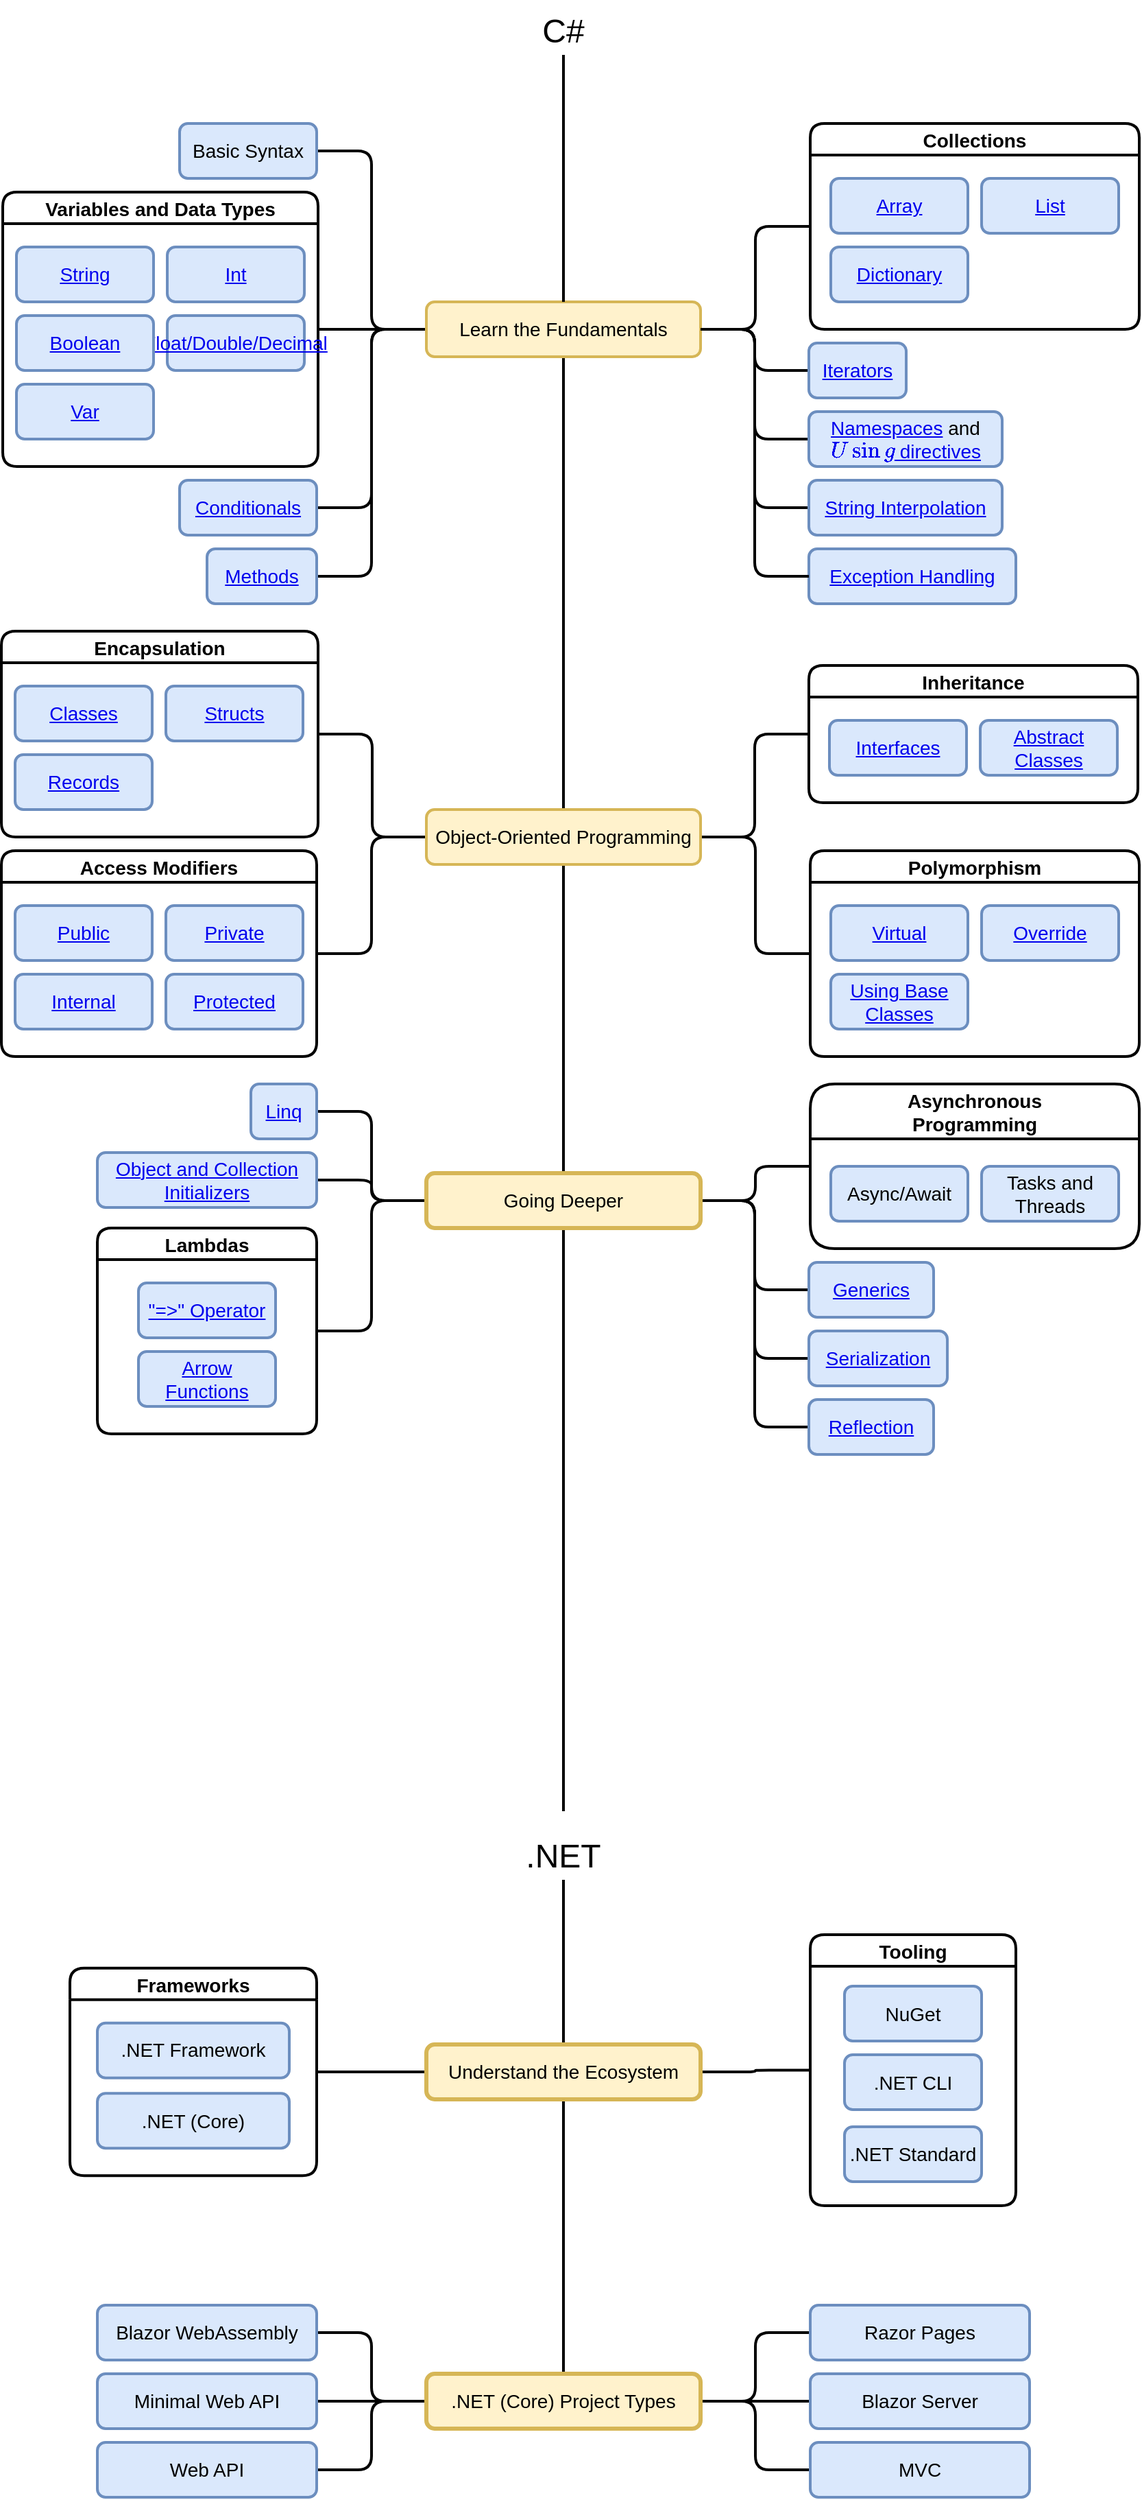 <mxfile version="15.7.3" type="github">
  <diagram id="Bi8yQc8i4gSCwa7ISA3M" name="Page-1">
    <mxGraphModel dx="1038" dy="575" grid="1" gridSize="10" guides="1" tooltips="1" connect="1" arrows="0" fold="1" page="1" pageScale="1" pageWidth="850" pageHeight="1100" math="0" shadow="0">
      <root>
        <mxCell id="0" />
        <mxCell id="1" parent="0" />
        <mxCell id="HOgNb5vJPWKjZWPz9B7e-17" style="edgeStyle=orthogonalEdgeStyle;rounded=1;orthogonalLoop=1;jettySize=auto;html=1;exitX=0;exitY=0.5;exitDx=0;exitDy=0;entryX=1;entryY=0.5;entryDx=0;entryDy=0;fontSize=14;endArrow=none;endFill=0;strokeWidth=2;" parent="1" source="HOgNb5vJPWKjZWPz9B7e-1" target="HOgNb5vJPWKjZWPz9B7e-3" edge="1">
          <mxGeometry relative="1" as="geometry">
            <mxPoint x="311" y="150" as="sourcePoint" />
          </mxGeometry>
        </mxCell>
        <mxCell id="HOgNb5vJPWKjZWPz9B7e-18" style="edgeStyle=orthogonalEdgeStyle;rounded=1;orthogonalLoop=1;jettySize=auto;html=1;exitX=0;exitY=0.5;exitDx=0;exitDy=0;entryX=1;entryY=0.5;entryDx=0;entryDy=0;fontSize=14;endArrow=none;endFill=0;strokeWidth=2;" parent="1" source="HOgNb5vJPWKjZWPz9B7e-1" target="lwvj8f8YE6O9QnCj63W--41" edge="1">
          <mxGeometry relative="1" as="geometry">
            <mxPoint x="311" y="150" as="sourcePoint" />
            <mxPoint x="250" y="290" as="targetPoint" />
          </mxGeometry>
        </mxCell>
        <mxCell id="HOgNb5vJPWKjZWPz9B7e-20" style="edgeStyle=orthogonalEdgeStyle;rounded=1;orthogonalLoop=1;jettySize=auto;html=1;exitX=0;exitY=0.5;exitDx=0;exitDy=0;entryX=1;entryY=0.5;entryDx=0;entryDy=0;fontSize=14;endArrow=none;endFill=0;strokeWidth=2;" parent="1" source="HOgNb5vJPWKjZWPz9B7e-1" target="HOgNb5vJPWKjZWPz9B7e-5" edge="1">
          <mxGeometry relative="1" as="geometry">
            <mxPoint x="311" y="150" as="sourcePoint" />
          </mxGeometry>
        </mxCell>
        <mxCell id="HOgNb5vJPWKjZWPz9B7e-21" style="edgeStyle=orthogonalEdgeStyle;rounded=1;orthogonalLoop=1;jettySize=auto;html=1;exitX=0;exitY=0.5;exitDx=0;exitDy=0;entryX=1;entryY=0.5;entryDx=0;entryDy=0;fontSize=14;endArrow=none;endFill=0;strokeWidth=2;" parent="1" source="HOgNb5vJPWKjZWPz9B7e-1" target="HOgNb5vJPWKjZWPz9B7e-6" edge="1">
          <mxGeometry relative="1" as="geometry">
            <mxPoint x="311" y="150" as="sourcePoint" />
          </mxGeometry>
        </mxCell>
        <mxCell id="HOgNb5vJPWKjZWPz9B7e-24" style="edgeStyle=orthogonalEdgeStyle;rounded=1;orthogonalLoop=1;jettySize=auto;html=1;exitX=1;exitY=0.5;exitDx=0;exitDy=0;entryX=0;entryY=0.5;entryDx=0;entryDy=0;fontSize=14;endArrow=none;endFill=0;strokeWidth=2;" parent="1" source="HOgNb5vJPWKjZWPz9B7e-1" target="HOgNb5vJPWKjZWPz9B7e-7" edge="1">
          <mxGeometry relative="1" as="geometry" />
        </mxCell>
        <mxCell id="HOgNb5vJPWKjZWPz9B7e-25" style="edgeStyle=orthogonalEdgeStyle;rounded=1;orthogonalLoop=1;jettySize=auto;html=1;exitX=1;exitY=0.5;exitDx=0;exitDy=0;entryX=0;entryY=0.5;entryDx=0;entryDy=0;fontSize=14;endArrow=none;endFill=0;strokeWidth=2;" parent="1" source="HOgNb5vJPWKjZWPz9B7e-1" target="HOgNb5vJPWKjZWPz9B7e-10" edge="1">
          <mxGeometry relative="1" as="geometry" />
        </mxCell>
        <mxCell id="HOgNb5vJPWKjZWPz9B7e-28" style="edgeStyle=orthogonalEdgeStyle;rounded=1;orthogonalLoop=1;jettySize=auto;html=1;exitX=0.5;exitY=1;exitDx=0;exitDy=0;fontSize=14;endArrow=none;endFill=0;strokeWidth=2;" parent="1" source="HOgNb5vJPWKjZWPz9B7e-1" target="HOgNb5vJPWKjZWPz9B7e-27" edge="1">
          <mxGeometry relative="1" as="geometry" />
        </mxCell>
        <mxCell id="lwvj8f8YE6O9QnCj63W--19" style="edgeStyle=orthogonalEdgeStyle;rounded=1;orthogonalLoop=1;jettySize=auto;html=1;exitX=1;exitY=0.5;exitDx=0;exitDy=0;entryX=0;entryY=0.5;entryDx=0;entryDy=0;endArrow=none;endFill=0;strokeWidth=2;" edge="1" parent="1" source="HOgNb5vJPWKjZWPz9B7e-1" target="HOgNb5vJPWKjZWPz9B7e-9">
          <mxGeometry relative="1" as="geometry" />
        </mxCell>
        <mxCell id="lwvj8f8YE6O9QnCj63W--40" style="edgeStyle=orthogonalEdgeStyle;rounded=1;orthogonalLoop=1;jettySize=auto;html=1;exitX=1;exitY=0.5;exitDx=0;exitDy=0;entryX=0;entryY=0.5;entryDx=0;entryDy=0;endArrow=none;endFill=0;strokeWidth=2;" edge="1" parent="1" source="HOgNb5vJPWKjZWPz9B7e-1" target="lwvj8f8YE6O9QnCj63W--36">
          <mxGeometry relative="1" as="geometry" />
        </mxCell>
        <mxCell id="HOgNb5vJPWKjZWPz9B7e-1" value="&lt;font style=&quot;font-size: 14px;&quot;&gt;Learn the Fundamentals&lt;/font&gt;" style="rounded=1;whiteSpace=wrap;html=1;fillColor=#fff2cc;strokeColor=#d6b656;strokeWidth=2;fontSize=14;" parent="1" vertex="1">
          <mxGeometry x="320" y="260" width="200" height="40" as="geometry" />
        </mxCell>
        <mxCell id="HOgNb5vJPWKjZWPz9B7e-19" style="edgeStyle=orthogonalEdgeStyle;rounded=1;orthogonalLoop=1;jettySize=auto;html=1;exitX=0.5;exitY=1;exitDx=0;exitDy=0;entryX=0.5;entryY=0;entryDx=0;entryDy=0;fontSize=14;endArrow=none;endFill=0;strokeWidth=2;" parent="1" source="HOgNb5vJPWKjZWPz9B7e-2" target="HOgNb5vJPWKjZWPz9B7e-1" edge="1">
          <mxGeometry relative="1" as="geometry" />
        </mxCell>
        <mxCell id="HOgNb5vJPWKjZWPz9B7e-2" value="&lt;div style=&quot;font-size: 24px;&quot;&gt;&lt;font style=&quot;font-size: 24px;&quot;&gt;C#&lt;/font&gt;&lt;/div&gt;" style="text;html=1;strokeColor=none;fillColor=none;align=center;verticalAlign=bottom;whiteSpace=wrap;rounded=0;fontSize=24;" parent="1" vertex="1">
          <mxGeometry x="390" y="40" width="60" height="40" as="geometry" />
        </mxCell>
        <mxCell id="HOgNb5vJPWKjZWPz9B7e-3" value="&lt;div style=&quot;font-size: 14px;&quot;&gt;Basic Syntax&lt;/div&gt;" style="rounded=1;whiteSpace=wrap;html=1;fillColor=#dae8fc;strokeColor=#6c8ebf;strokeWidth=2;fontSize=14;" parent="1" vertex="1">
          <mxGeometry x="140" y="130" width="100" height="40" as="geometry" />
        </mxCell>
        <mxCell id="HOgNb5vJPWKjZWPz9B7e-5" value="&lt;div style=&quot;font-size: 14px&quot;&gt;&lt;a href=&quot;https://docs.microsoft.com/en-us/dotnet/csharp/language-reference/statements/selection-statements&quot;&gt;Conditionals&lt;/a&gt;&lt;/div&gt;" style="rounded=1;whiteSpace=wrap;html=1;fillColor=#dae8fc;strokeColor=#6c8ebf;strokeWidth=2;fontSize=14;" parent="1" vertex="1">
          <mxGeometry x="140" y="390" width="100" height="40" as="geometry" />
        </mxCell>
        <mxCell id="HOgNb5vJPWKjZWPz9B7e-6" value="&lt;a href=&quot;https://docs.microsoft.com/en-us/dotnet/csharp/methods&quot;&gt;Methods&lt;/a&gt;" style="rounded=1;whiteSpace=wrap;html=1;fillColor=#dae8fc;strokeColor=#6c8ebf;strokeWidth=2;fontSize=14;" parent="1" vertex="1">
          <mxGeometry x="160" y="440" width="80" height="40" as="geometry" />
        </mxCell>
        <mxCell id="HOgNb5vJPWKjZWPz9B7e-7" value="&lt;a href=&quot;https://docs.microsoft.com/en-us/dotnet/csharp/fundamentals/types/namespaces&quot;&gt;Namespaces&lt;/a&gt; and &lt;a href=&quot;https://docs.microsoft.com/en-us/dotnet/csharp/language-reference/keywords/using-directive&quot;&gt;`Using` directives&lt;/a&gt;" style="rounded=1;whiteSpace=wrap;html=1;fillColor=#dae8fc;strokeColor=#6c8ebf;strokeWidth=2;fontSize=14;" parent="1" vertex="1">
          <mxGeometry x="599" y="340" width="141" height="40" as="geometry" />
        </mxCell>
        <mxCell id="HOgNb5vJPWKjZWPz9B7e-9" value="&lt;div style=&quot;font-size: 14px&quot;&gt;&lt;a href=&quot;https://docs.microsoft.com/en-us/dotnet/csharp/programming-guide/concepts/iterators&quot;&gt;Iterators&lt;/a&gt;&lt;/div&gt;" style="rounded=1;whiteSpace=wrap;html=1;fillColor=#dae8fc;strokeColor=#6c8ebf;strokeWidth=2;fontSize=14;" parent="1" vertex="1">
          <mxGeometry x="599" y="290" width="71" height="40" as="geometry" />
        </mxCell>
        <mxCell id="HOgNb5vJPWKjZWPz9B7e-10" value="&lt;div style=&quot;font-size: 14px&quot;&gt;&lt;a href=&quot;https://docs.microsoft.com/en-us/dotnet/csharp/language-reference/tokens/interpolated&quot;&gt;String Interpolation&lt;br style=&quot;font-size: 14px&quot;&gt;&lt;/a&gt;&lt;/div&gt;" style="rounded=1;whiteSpace=wrap;html=1;fillColor=#dae8fc;strokeColor=#6c8ebf;strokeWidth=2;fontSize=14;" parent="1" vertex="1">
          <mxGeometry x="599" y="390" width="141" height="40" as="geometry" />
        </mxCell>
        <mxCell id="HOgNb5vJPWKjZWPz9B7e-11" value="&lt;div style=&quot;font-size: 14px&quot;&gt;&lt;a href=&quot;https://docs.microsoft.com/en-us/dotnet/csharp/fundamentals/exceptions/exception-handling&quot;&gt;Exception Handling&lt;/a&gt;&lt;br style=&quot;font-size: 14px&quot;&gt;&lt;/div&gt;" style="rounded=1;whiteSpace=wrap;html=1;fillColor=#dae8fc;strokeColor=#6c8ebf;strokeWidth=2;fontSize=14;" parent="1" vertex="1">
          <mxGeometry x="599" y="440" width="151" height="40" as="geometry" />
        </mxCell>
        <mxCell id="HOgNb5vJPWKjZWPz9B7e-26" style="edgeStyle=orthogonalEdgeStyle;rounded=1;orthogonalLoop=1;jettySize=auto;html=1;exitX=1;exitY=0.5;exitDx=0;exitDy=0;entryX=0;entryY=0.5;entryDx=0;entryDy=0;fontSize=14;endArrow=none;endFill=0;strokeWidth=2;" parent="1" source="HOgNb5vJPWKjZWPz9B7e-1" target="HOgNb5vJPWKjZWPz9B7e-11" edge="1">
          <mxGeometry relative="1" as="geometry">
            <mxPoint x="530" y="160" as="sourcePoint" />
            <mxPoint x="609" y="260" as="targetPoint" />
          </mxGeometry>
        </mxCell>
        <mxCell id="HOgNb5vJPWKjZWPz9B7e-49" style="edgeStyle=orthogonalEdgeStyle;rounded=1;orthogonalLoop=1;jettySize=auto;html=1;exitX=1;exitY=0.5;exitDx=0;exitDy=0;entryX=0;entryY=0.5;entryDx=0;entryDy=0;fontSize=14;endArrow=none;endFill=0;strokeWidth=2;" parent="1" source="HOgNb5vJPWKjZWPz9B7e-27" target="HOgNb5vJPWKjZWPz9B7e-41" edge="1">
          <mxGeometry relative="1" as="geometry" />
        </mxCell>
        <mxCell id="HOgNb5vJPWKjZWPz9B7e-50" style="edgeStyle=orthogonalEdgeStyle;rounded=1;orthogonalLoop=1;jettySize=auto;html=1;exitX=1;exitY=0.5;exitDx=0;exitDy=0;entryX=0;entryY=0.5;entryDx=0;entryDy=0;fontSize=14;endArrow=none;endFill=0;strokeWidth=2;" parent="1" source="HOgNb5vJPWKjZWPz9B7e-27" target="HOgNb5vJPWKjZWPz9B7e-36" edge="1">
          <mxGeometry relative="1" as="geometry" />
        </mxCell>
        <mxCell id="TVtdVuU6rrKW41aySdb2-4" style="edgeStyle=orthogonalEdgeStyle;rounded=1;orthogonalLoop=1;jettySize=auto;html=1;exitX=0.5;exitY=1;exitDx=0;exitDy=0;fontSize=24;endArrow=none;endFill=0;strokeWidth=2;" parent="1" source="HOgNb5vJPWKjZWPz9B7e-27" target="TVtdVuU6rrKW41aySdb2-2" edge="1">
          <mxGeometry relative="1" as="geometry" />
        </mxCell>
        <mxCell id="lwvj8f8YE6O9QnCj63W--28" style="edgeStyle=orthogonalEdgeStyle;rounded=1;orthogonalLoop=1;jettySize=auto;html=1;exitX=0;exitY=0.5;exitDx=0;exitDy=0;entryX=1;entryY=0.5;entryDx=0;entryDy=0;endArrow=none;endFill=0;strokeWidth=2;" edge="1" parent="1" source="HOgNb5vJPWKjZWPz9B7e-27" target="lwvj8f8YE6O9QnCj63W--2">
          <mxGeometry relative="1" as="geometry" />
        </mxCell>
        <mxCell id="lwvj8f8YE6O9QnCj63W--46" style="edgeStyle=orthogonalEdgeStyle;rounded=1;orthogonalLoop=1;jettySize=auto;html=1;exitX=0;exitY=0.5;exitDx=0;exitDy=0;entryX=1;entryY=0.5;entryDx=0;entryDy=0;endArrow=none;endFill=0;strokeWidth=2;" edge="1" parent="1" source="HOgNb5vJPWKjZWPz9B7e-27" target="HOgNb5vJPWKjZWPz9B7e-31">
          <mxGeometry relative="1" as="geometry" />
        </mxCell>
        <mxCell id="HOgNb5vJPWKjZWPz9B7e-27" value="&lt;div style=&quot;font-size: 14px&quot;&gt;&lt;font style=&quot;font-size: 14px&quot;&gt;Object-Oriented Programming&lt;/font&gt;&lt;/div&gt;" style="rounded=1;whiteSpace=wrap;html=1;fillColor=#fff2cc;strokeColor=#d6b656;strokeWidth=2;" parent="1" vertex="1">
          <mxGeometry x="320" y="630" width="200" height="40" as="geometry" />
        </mxCell>
        <UserObject label="Encapsulation" link="https://docs.microsoft.com/en-us/dotnet/csharp/fundamentals/object-oriented/" id="HOgNb5vJPWKjZWPz9B7e-31">
          <mxCell style="swimlane;rounded=1;fontSize=14;strokeWidth=2;" parent="1" vertex="1">
            <mxGeometry x="10" y="500" width="231" height="150" as="geometry" />
          </mxCell>
        </UserObject>
        <mxCell id="HOgNb5vJPWKjZWPz9B7e-30" value="&lt;a href=&quot;https://docs.microsoft.com/en-us/dotnet/csharp/fundamentals/types/classes&quot;&gt;Classes&lt;/a&gt;" style="rounded=1;whiteSpace=wrap;html=1;fillColor=#dae8fc;strokeColor=#6c8ebf;strokeWidth=2;fontSize=14;" parent="HOgNb5vJPWKjZWPz9B7e-31" vertex="1">
          <mxGeometry x="10" y="40" width="100" height="40" as="geometry" />
        </mxCell>
        <mxCell id="HOgNb5vJPWKjZWPz9B7e-34" value="&lt;a href=&quot;https://docs.microsoft.com/en-us/dotnet/csharp/language-reference/builtin-types/struct&quot;&gt;Structs&lt;/a&gt;" style="rounded=1;whiteSpace=wrap;html=1;fillColor=#dae8fc;strokeColor=#6c8ebf;strokeWidth=2;fontSize=14;" parent="HOgNb5vJPWKjZWPz9B7e-31" vertex="1">
          <mxGeometry x="120" y="40" width="100" height="40" as="geometry" />
        </mxCell>
        <mxCell id="HOgNb5vJPWKjZWPz9B7e-35" value="&lt;a href=&quot;https://docs.microsoft.com/en-us/dotnet/csharp/fundamentals/types/records&quot;&gt;Records&lt;/a&gt;" style="rounded=1;whiteSpace=wrap;html=1;fillColor=#dae8fc;strokeColor=#6c8ebf;strokeWidth=2;fontSize=14;" parent="HOgNb5vJPWKjZWPz9B7e-31" vertex="1">
          <mxGeometry x="10" y="90" width="100" height="40" as="geometry" />
        </mxCell>
        <mxCell id="HOgNb5vJPWKjZWPz9B7e-36" value="Inheritance" style="swimlane;rounded=1;fontSize=14;strokeWidth=2;" parent="1" vertex="1">
          <mxGeometry x="599" y="525" width="240" height="100" as="geometry" />
        </mxCell>
        <mxCell id="HOgNb5vJPWKjZWPz9B7e-37" value="&lt;a href=&quot;https://docs.microsoft.com/en-us/dotnet/csharp/fundamentals/types/interfaces&quot;&gt;Interfaces&lt;/a&gt;" style="rounded=1;whiteSpace=wrap;html=1;fillColor=#dae8fc;strokeColor=#6c8ebf;strokeWidth=2;fontSize=14;" parent="HOgNb5vJPWKjZWPz9B7e-36" vertex="1">
          <mxGeometry x="15" y="40" width="100" height="40" as="geometry" />
        </mxCell>
        <mxCell id="HOgNb5vJPWKjZWPz9B7e-38" value="&lt;a href=&quot;https://docs.microsoft.com/en-us/dotnet/csharp/language-reference/keywords/abstract&quot;&gt;Abstract Classes&lt;/a&gt;" style="rounded=1;whiteSpace=wrap;html=1;fillColor=#dae8fc;strokeColor=#6c8ebf;strokeWidth=2;fontSize=14;" parent="HOgNb5vJPWKjZWPz9B7e-36" vertex="1">
          <mxGeometry x="125" y="40" width="100" height="40" as="geometry" />
        </mxCell>
        <mxCell id="HOgNb5vJPWKjZWPz9B7e-41" value="Polymorphism" style="swimlane;rounded=1;fontSize=14;strokeWidth=2;" parent="1" vertex="1">
          <mxGeometry x="600" y="660" width="240" height="150" as="geometry" />
        </mxCell>
        <mxCell id="HOgNb5vJPWKjZWPz9B7e-43" value="&lt;a href=&quot;https://docs.microsoft.com/en-us/dotnet/csharp/language-reference/keywords/virtual&quot;&gt;Virtual&lt;/a&gt;" style="rounded=1;whiteSpace=wrap;html=1;fillColor=#dae8fc;strokeColor=#6c8ebf;strokeWidth=2;fontSize=14;" parent="HOgNb5vJPWKjZWPz9B7e-41" vertex="1">
          <mxGeometry x="15" y="40" width="100" height="40" as="geometry" />
        </mxCell>
        <mxCell id="HOgNb5vJPWKjZWPz9B7e-44" value="&lt;a href=&quot;https://docs.microsoft.com/en-us/dotnet/csharp/language-reference/keywords/override&quot;&gt;Override&lt;/a&gt;" style="rounded=1;whiteSpace=wrap;html=1;fillColor=#dae8fc;strokeColor=#6c8ebf;strokeWidth=2;fontSize=14;" parent="HOgNb5vJPWKjZWPz9B7e-41" vertex="1">
          <mxGeometry x="125" y="40" width="100" height="40" as="geometry" />
        </mxCell>
        <mxCell id="HOgNb5vJPWKjZWPz9B7e-42" value="&lt;a href=&quot;https://docs.microsoft.com/en-us/dotnet/csharp/language-reference/keywords/base&quot;&gt;Using Base Classes&lt;/a&gt;" style="rounded=1;whiteSpace=wrap;html=1;fillColor=#dae8fc;strokeColor=#6c8ebf;strokeWidth=2;fontSize=14;" parent="HOgNb5vJPWKjZWPz9B7e-41" vertex="1">
          <mxGeometry x="15" y="90" width="100" height="40" as="geometry" />
        </mxCell>
        <mxCell id="TVtdVuU6rrKW41aySdb2-7" style="edgeStyle=orthogonalEdgeStyle;rounded=1;orthogonalLoop=1;jettySize=auto;html=1;exitX=0;exitY=0.5;exitDx=0;exitDy=0;entryX=1;entryY=0.5;entryDx=0;entryDy=0;fontSize=24;endArrow=none;endFill=0;strokeWidth=2;" parent="1" source="TVtdVuU6rrKW41aySdb2-2" target="TVtdVuU6rrKW41aySdb2-5" edge="1">
          <mxGeometry relative="1" as="geometry" />
        </mxCell>
        <mxCell id="TVtdVuU6rrKW41aySdb2-20" style="edgeStyle=orthogonalEdgeStyle;rounded=1;orthogonalLoop=1;jettySize=auto;html=1;exitX=0;exitY=0.5;exitDx=0;exitDy=0;entryX=1;entryY=0.5;entryDx=0;entryDy=0;fontSize=24;endArrow=none;endFill=0;strokeWidth=2;" parent="1" source="TVtdVuU6rrKW41aySdb2-2" target="TVtdVuU6rrKW41aySdb2-12" edge="1">
          <mxGeometry relative="1" as="geometry" />
        </mxCell>
        <mxCell id="TVtdVuU6rrKW41aySdb2-23" style="edgeStyle=orthogonalEdgeStyle;rounded=1;orthogonalLoop=1;jettySize=auto;html=1;exitX=1;exitY=0.5;exitDx=0;exitDy=0;entryX=0;entryY=0.5;entryDx=0;entryDy=0;fontSize=24;endArrow=none;endFill=0;strokeWidth=2;" parent="1" source="TVtdVuU6rrKW41aySdb2-2" target="TVtdVuU6rrKW41aySdb2-21" edge="1">
          <mxGeometry relative="1" as="geometry" />
        </mxCell>
        <mxCell id="TVtdVuU6rrKW41aySdb2-24" style="edgeStyle=orthogonalEdgeStyle;rounded=1;orthogonalLoop=1;jettySize=auto;html=1;exitX=1;exitY=0.5;exitDx=0;exitDy=0;entryX=0;entryY=0.5;entryDx=0;entryDy=0;fontSize=24;endArrow=none;endFill=0;strokeWidth=2;" parent="1" source="TVtdVuU6rrKW41aySdb2-2" target="TVtdVuU6rrKW41aySdb2-22" edge="1">
          <mxGeometry relative="1" as="geometry" />
        </mxCell>
        <mxCell id="TVtdVuU6rrKW41aySdb2-38" style="edgeStyle=orthogonalEdgeStyle;rounded=1;orthogonalLoop=1;jettySize=auto;html=1;exitX=0.5;exitY=1;exitDx=0;exitDy=0;entryX=0.5;entryY=0;entryDx=0;entryDy=0;fontSize=14;endArrow=none;endFill=0;strokeWidth=2;" parent="1" source="TVtdVuU6rrKW41aySdb2-2" edge="1">
          <mxGeometry relative="1" as="geometry">
            <mxPoint x="420" y="1360" as="targetPoint" />
          </mxGeometry>
        </mxCell>
        <mxCell id="TVtdVuU6rrKW41aySdb2-39" style="edgeStyle=orthogonalEdgeStyle;rounded=1;orthogonalLoop=1;jettySize=auto;html=1;exitX=1;exitY=0.5;exitDx=0;exitDy=0;fontSize=14;endArrow=none;endFill=0;strokeWidth=2;entryX=0;entryY=0.5;entryDx=0;entryDy=0;" parent="1" source="TVtdVuU6rrKW41aySdb2-2" target="TVtdVuU6rrKW41aySdb2-16" edge="1">
          <mxGeometry relative="1" as="geometry" />
        </mxCell>
        <mxCell id="lwvj8f8YE6O9QnCj63W--26" style="edgeStyle=orthogonalEdgeStyle;rounded=1;orthogonalLoop=1;jettySize=auto;html=1;exitX=0;exitY=0.5;exitDx=0;exitDy=0;entryX=1;entryY=0.5;entryDx=0;entryDy=0;endArrow=none;endFill=0;strokeWidth=2;" edge="1" parent="1" source="TVtdVuU6rrKW41aySdb2-2" target="TVtdVuU6rrKW41aySdb2-3">
          <mxGeometry relative="1" as="geometry" />
        </mxCell>
        <mxCell id="lwvj8f8YE6O9QnCj63W--29" style="edgeStyle=orthogonalEdgeStyle;rounded=1;orthogonalLoop=1;jettySize=auto;html=1;exitX=1;exitY=0.5;exitDx=0;exitDy=0;entryX=0;entryY=0.5;entryDx=0;entryDy=0;endArrow=none;endFill=0;strokeWidth=2;" edge="1" parent="1" source="TVtdVuU6rrKW41aySdb2-2" target="quayTeWEfiAioYH7ORwF-3">
          <mxGeometry relative="1" as="geometry" />
        </mxCell>
        <mxCell id="TVtdVuU6rrKW41aySdb2-2" value="&lt;font style=&quot;font-size: 14px&quot;&gt;Going Deeper&lt;/font&gt;" style="rounded=1;whiteSpace=wrap;html=1;fillColor=#fff2cc;strokeColor=#d6b656;strokeWidth=3;" parent="1" vertex="1">
          <mxGeometry x="320" y="895" width="200" height="40" as="geometry" />
        </mxCell>
        <mxCell id="TVtdVuU6rrKW41aySdb2-3" value="&lt;a href=&quot;https://docs.microsoft.com/en-us/dotnet/csharp/linq/&quot;&gt;Linq&lt;/a&gt;" style="rounded=1;whiteSpace=wrap;html=1;fillColor=#dae8fc;strokeColor=#6c8ebf;strokeWidth=2;fontSize=14;" parent="1" vertex="1">
          <mxGeometry x="192" y="830" width="48" height="40" as="geometry" />
        </mxCell>
        <mxCell id="TVtdVuU6rrKW41aySdb2-5" value="&lt;a href=&quot;https://docs.microsoft.com/en-us/dotnet/csharp/programming-guide/classes-and-structs/object-and-collection-initializers&quot;&gt;Object and Collection Initializers&lt;/a&gt;" style="rounded=1;whiteSpace=wrap;html=1;fillColor=#dae8fc;strokeColor=#6c8ebf;strokeWidth=2;fontSize=14;" parent="1" vertex="1">
          <mxGeometry x="80" y="880" width="160" height="40" as="geometry" />
        </mxCell>
        <mxCell id="TVtdVuU6rrKW41aySdb2-12" value="Lambdas" style="swimlane;rounded=1;fontSize=14;strokeWidth=2;" parent="1" vertex="1">
          <mxGeometry x="80" y="935" width="160" height="150" as="geometry" />
        </mxCell>
        <mxCell id="TVtdVuU6rrKW41aySdb2-13" value="&lt;a href=&quot;https://docs.microsoft.com/en-us/dotnet/csharp/language-reference/operators/lambda-expressions&quot;&gt;Arrow Functions&lt;/a&gt;" style="rounded=1;whiteSpace=wrap;html=1;fillColor=#dae8fc;strokeColor=#6c8ebf;strokeWidth=2;fontSize=14;" parent="TVtdVuU6rrKW41aySdb2-12" vertex="1">
          <mxGeometry x="30" y="90" width="100" height="40" as="geometry" />
        </mxCell>
        <mxCell id="TVtdVuU6rrKW41aySdb2-14" value="&lt;a href=&quot;https://docs.microsoft.com/en-us/dotnet/csharp/language-reference/operators/lambda-operator&quot;&gt;&quot;=&amp;gt;&quot; Operator&lt;/a&gt;" style="rounded=1;whiteSpace=wrap;html=1;fillColor=#dae8fc;strokeColor=#6c8ebf;strokeWidth=2;fontSize=14;" parent="TVtdVuU6rrKW41aySdb2-12" vertex="1">
          <mxGeometry x="30" y="40" width="100" height="40" as="geometry" />
        </mxCell>
        <UserObject label="Asynchronous &#xa;Programming" link="https://docs.microsoft.com/en-us/dotnet/csharp/programming-guide/concepts/async/" id="TVtdVuU6rrKW41aySdb2-16">
          <mxCell style="swimlane;rounded=1;fontSize=14;strokeWidth=2;startSize=40;" parent="1" vertex="1">
            <mxGeometry x="600" y="830" width="240" height="120" as="geometry" />
          </mxCell>
        </UserObject>
        <mxCell id="TVtdVuU6rrKW41aySdb2-17" value="Tasks and Threads" style="rounded=1;whiteSpace=wrap;html=1;fillColor=#dae8fc;strokeColor=#6c8ebf;strokeWidth=2;fontSize=14;" parent="TVtdVuU6rrKW41aySdb2-16" vertex="1">
          <mxGeometry x="125" y="60" width="100" height="40" as="geometry" />
        </mxCell>
        <mxCell id="TVtdVuU6rrKW41aySdb2-18" value="Async/Await" style="rounded=1;whiteSpace=wrap;html=1;fillColor=#dae8fc;strokeColor=#6c8ebf;strokeWidth=2;fontSize=14;" parent="TVtdVuU6rrKW41aySdb2-16" vertex="1">
          <mxGeometry x="15" y="60" width="100" height="40" as="geometry" />
        </mxCell>
        <mxCell id="TVtdVuU6rrKW41aySdb2-21" value="&lt;a href=&quot;https://docs.microsoft.com/en-us/dotnet/csharp/programming-guide/concepts/serialization/&quot;&gt;Serialization&lt;/a&gt;" style="rounded=1;whiteSpace=wrap;html=1;fillColor=#dae8fc;strokeColor=#6c8ebf;strokeWidth=2;fontSize=14;" parent="1" vertex="1">
          <mxGeometry x="599" y="1010" width="101" height="40" as="geometry" />
        </mxCell>
        <mxCell id="TVtdVuU6rrKW41aySdb2-22" value="&lt;a href=&quot;https://docs.microsoft.com/en-us/dotnet/csharp/programming-guide/concepts/reflection&quot;&gt;Reflection&lt;/a&gt;" style="rounded=1;whiteSpace=wrap;html=1;fillColor=#dae8fc;strokeColor=#6c8ebf;strokeWidth=2;fontSize=14;" parent="1" vertex="1">
          <mxGeometry x="599" y="1060" width="91" height="40" as="geometry" />
        </mxCell>
        <mxCell id="TVtdVuU6rrKW41aySdb2-42" style="edgeStyle=orthogonalEdgeStyle;rounded=1;orthogonalLoop=1;jettySize=auto;html=1;exitX=0.5;exitY=1;exitDx=0;exitDy=0;entryX=0.5;entryY=0;entryDx=0;entryDy=0;fontSize=14;endArrow=none;endFill=0;strokeWidth=2;" parent="1" source="TVtdVuU6rrKW41aySdb2-37" target="TVtdVuU6rrKW41aySdb2-41" edge="1">
          <mxGeometry relative="1" as="geometry" />
        </mxCell>
        <mxCell id="TVtdVuU6rrKW41aySdb2-37" value="&lt;div&gt;.NET&lt;/div&gt;" style="text;html=1;strokeColor=none;fillColor=none;align=center;verticalAlign=bottom;whiteSpace=wrap;rounded=0;fontSize=24;" parent="1" vertex="1">
          <mxGeometry x="390" y="1370" width="60" height="40" as="geometry" />
        </mxCell>
        <mxCell id="TVtdVuU6rrKW41aySdb2-52" style="edgeStyle=orthogonalEdgeStyle;rounded=1;orthogonalLoop=1;jettySize=auto;html=1;exitX=0;exitY=0.5;exitDx=0;exitDy=0;entryX=1;entryY=0.5;entryDx=0;entryDy=0;fontSize=14;endArrow=none;endFill=0;strokeWidth=2;" parent="1" source="TVtdVuU6rrKW41aySdb2-41" target="TVtdVuU6rrKW41aySdb2-49" edge="1">
          <mxGeometry relative="1" as="geometry" />
        </mxCell>
        <mxCell id="TVtdVuU6rrKW41aySdb2-62" style="edgeStyle=orthogonalEdgeStyle;rounded=1;orthogonalLoop=1;jettySize=auto;html=1;exitX=1;exitY=0.5;exitDx=0;exitDy=0;fontSize=14;endArrow=none;endFill=0;strokeWidth=2;" parent="1" source="TVtdVuU6rrKW41aySdb2-41" target="TVtdVuU6rrKW41aySdb2-59" edge="1">
          <mxGeometry relative="1" as="geometry" />
        </mxCell>
        <mxCell id="TVtdVuU6rrKW41aySdb2-63" style="edgeStyle=orthogonalEdgeStyle;rounded=1;orthogonalLoop=1;jettySize=auto;html=1;exitX=0.5;exitY=1;exitDx=0;exitDy=0;fontSize=14;endArrow=none;endFill=0;strokeWidth=2;" parent="1" source="TVtdVuU6rrKW41aySdb2-41" target="TVtdVuU6rrKW41aySdb2-64" edge="1">
          <mxGeometry relative="1" as="geometry">
            <mxPoint x="420" y="1770" as="targetPoint" />
          </mxGeometry>
        </mxCell>
        <mxCell id="TVtdVuU6rrKW41aySdb2-41" value="Understand the Ecosystem" style="rounded=1;whiteSpace=wrap;html=1;fillColor=#fff2cc;strokeColor=#d6b656;strokeWidth=3;fontSize=14;" parent="1" vertex="1">
          <mxGeometry x="320" y="1530" width="200" height="40" as="geometry" />
        </mxCell>
        <mxCell id="TVtdVuU6rrKW41aySdb2-49" value="Frameworks" style="swimlane;rounded=1;fontSize=14;strokeWidth=2;" parent="1" vertex="1">
          <mxGeometry x="60" y="1474.38" width="180" height="151.25" as="geometry" />
        </mxCell>
        <mxCell id="TVtdVuU6rrKW41aySdb2-40" value=".NET Framework" style="rounded=1;whiteSpace=wrap;html=1;fillColor=#dae8fc;strokeColor=#6c8ebf;strokeWidth=2;fontSize=14;" parent="TVtdVuU6rrKW41aySdb2-49" vertex="1">
          <mxGeometry x="20" y="40" width="140" height="40" as="geometry" />
        </mxCell>
        <mxCell id="TVtdVuU6rrKW41aySdb2-44" value=".NET (Core)" style="rounded=1;whiteSpace=wrap;html=1;fillColor=#dae8fc;strokeColor=#6c8ebf;strokeWidth=2;fontSize=14;" parent="TVtdVuU6rrKW41aySdb2-49" vertex="1">
          <mxGeometry x="20" y="91.25" width="140" height="40" as="geometry" />
        </mxCell>
        <mxCell id="TVtdVuU6rrKW41aySdb2-59" value="Tooling" style="swimlane;rounded=1;fontSize=14;strokeWidth=2;" parent="1" vertex="1">
          <mxGeometry x="600" y="1450" width="150" height="197.5" as="geometry" />
        </mxCell>
        <mxCell id="TVtdVuU6rrKW41aySdb2-60" value="NuGet" style="rounded=1;whiteSpace=wrap;html=1;fillColor=#dae8fc;strokeColor=#6c8ebf;strokeWidth=2;fontSize=14;" parent="TVtdVuU6rrKW41aySdb2-59" vertex="1">
          <mxGeometry x="25" y="37.5" width="100" height="40" as="geometry" />
        </mxCell>
        <mxCell id="TVtdVuU6rrKW41aySdb2-61" value=".NET CLI" style="rounded=1;whiteSpace=wrap;html=1;fillColor=#dae8fc;strokeColor=#6c8ebf;strokeWidth=2;fontSize=14;" parent="TVtdVuU6rrKW41aySdb2-59" vertex="1">
          <mxGeometry x="25" y="87.5" width="100" height="40" as="geometry" />
        </mxCell>
        <mxCell id="TVtdVuU6rrKW41aySdb2-43" value=".NET Standard" style="rounded=1;whiteSpace=wrap;html=1;fillColor=#dae8fc;strokeColor=#6c8ebf;strokeWidth=2;fontSize=14;" parent="TVtdVuU6rrKW41aySdb2-59" vertex="1">
          <mxGeometry x="25" y="140" width="100" height="40" as="geometry" />
        </mxCell>
        <mxCell id="TVtdVuU6rrKW41aySdb2-74" style="edgeStyle=orthogonalEdgeStyle;rounded=1;orthogonalLoop=1;jettySize=auto;html=1;exitX=0;exitY=0.5;exitDx=0;exitDy=0;entryX=1;entryY=0.5;entryDx=0;entryDy=0;fontSize=14;endArrow=none;endFill=0;strokeWidth=2;" parent="1" source="TVtdVuU6rrKW41aySdb2-64" target="TVtdVuU6rrKW41aySdb2-65" edge="1">
          <mxGeometry relative="1" as="geometry" />
        </mxCell>
        <mxCell id="TVtdVuU6rrKW41aySdb2-75" style="edgeStyle=orthogonalEdgeStyle;rounded=1;orthogonalLoop=1;jettySize=auto;html=1;exitX=0;exitY=0.5;exitDx=0;exitDy=0;fontSize=14;endArrow=none;endFill=0;strokeWidth=2;" parent="1" source="TVtdVuU6rrKW41aySdb2-64" target="TVtdVuU6rrKW41aySdb2-69" edge="1">
          <mxGeometry relative="1" as="geometry" />
        </mxCell>
        <mxCell id="TVtdVuU6rrKW41aySdb2-76" style="edgeStyle=orthogonalEdgeStyle;rounded=1;orthogonalLoop=1;jettySize=auto;html=1;exitX=0;exitY=0.5;exitDx=0;exitDy=0;entryX=1;entryY=0.5;entryDx=0;entryDy=0;fontSize=14;endArrow=none;endFill=0;strokeWidth=2;" parent="1" source="TVtdVuU6rrKW41aySdb2-64" target="TVtdVuU6rrKW41aySdb2-70" edge="1">
          <mxGeometry relative="1" as="geometry" />
        </mxCell>
        <mxCell id="TVtdVuU6rrKW41aySdb2-77" style="edgeStyle=orthogonalEdgeStyle;rounded=1;orthogonalLoop=1;jettySize=auto;html=1;exitX=1;exitY=0.5;exitDx=0;exitDy=0;entryX=0;entryY=0.5;entryDx=0;entryDy=0;fontSize=14;endArrow=none;endFill=0;strokeWidth=2;" parent="1" source="TVtdVuU6rrKW41aySdb2-64" target="TVtdVuU6rrKW41aySdb2-71" edge="1">
          <mxGeometry relative="1" as="geometry" />
        </mxCell>
        <mxCell id="TVtdVuU6rrKW41aySdb2-78" style="edgeStyle=orthogonalEdgeStyle;rounded=1;orthogonalLoop=1;jettySize=auto;html=1;exitX=1;exitY=0.5;exitDx=0;exitDy=0;entryX=0;entryY=0.5;entryDx=0;entryDy=0;fontSize=14;endArrow=none;endFill=0;strokeWidth=2;" parent="1" source="TVtdVuU6rrKW41aySdb2-64" target="TVtdVuU6rrKW41aySdb2-72" edge="1">
          <mxGeometry relative="1" as="geometry" />
        </mxCell>
        <mxCell id="TVtdVuU6rrKW41aySdb2-79" style="edgeStyle=orthogonalEdgeStyle;rounded=1;orthogonalLoop=1;jettySize=auto;html=1;exitX=1;exitY=0.5;exitDx=0;exitDy=0;entryX=0;entryY=0.5;entryDx=0;entryDy=0;fontSize=14;endArrow=none;endFill=0;strokeWidth=2;" parent="1" source="TVtdVuU6rrKW41aySdb2-64" target="TVtdVuU6rrKW41aySdb2-73" edge="1">
          <mxGeometry relative="1" as="geometry" />
        </mxCell>
        <mxCell id="TVtdVuU6rrKW41aySdb2-64" value=".NET (Core) Project Types" style="rounded=1;whiteSpace=wrap;html=1;fillColor=#fff2cc;strokeColor=#d6b656;strokeWidth=3;fontSize=14;" parent="1" vertex="1">
          <mxGeometry x="320" y="1770" width="200" height="40" as="geometry" />
        </mxCell>
        <mxCell id="TVtdVuU6rrKW41aySdb2-65" value="Blazor WebAssembly" style="rounded=1;whiteSpace=wrap;html=1;fillColor=#dae8fc;strokeColor=#6c8ebf;strokeWidth=2;fontSize=14;" parent="1" vertex="1">
          <mxGeometry x="80" y="1720" width="160" height="40" as="geometry" />
        </mxCell>
        <mxCell id="TVtdVuU6rrKW41aySdb2-69" value="Minimal Web API" style="rounded=1;whiteSpace=wrap;html=1;fillColor=#dae8fc;strokeColor=#6c8ebf;strokeWidth=2;fontSize=14;verticalAlign=middle;" parent="1" vertex="1">
          <mxGeometry x="80" y="1770" width="160" height="40" as="geometry" />
        </mxCell>
        <mxCell id="TVtdVuU6rrKW41aySdb2-70" value="Web API" style="rounded=1;whiteSpace=wrap;html=1;fillColor=#dae8fc;strokeColor=#6c8ebf;strokeWidth=2;fontSize=14;verticalAlign=middle;" parent="1" vertex="1">
          <mxGeometry x="80" y="1820" width="160" height="40" as="geometry" />
        </mxCell>
        <mxCell id="TVtdVuU6rrKW41aySdb2-71" value="Razor Pages" style="rounded=1;whiteSpace=wrap;html=1;fillColor=#dae8fc;strokeColor=#6c8ebf;strokeWidth=2;fontSize=14;verticalAlign=middle;" parent="1" vertex="1">
          <mxGeometry x="600" y="1720" width="160" height="40" as="geometry" />
        </mxCell>
        <mxCell id="TVtdVuU6rrKW41aySdb2-72" value="Blazor Server" style="rounded=1;whiteSpace=wrap;html=1;fillColor=#dae8fc;strokeColor=#6c8ebf;strokeWidth=2;fontSize=14;verticalAlign=middle;" parent="1" vertex="1">
          <mxGeometry x="600" y="1770" width="160" height="40" as="geometry" />
        </mxCell>
        <mxCell id="TVtdVuU6rrKW41aySdb2-73" value="MVC" style="rounded=1;whiteSpace=wrap;html=1;fillColor=#dae8fc;strokeColor=#6c8ebf;strokeWidth=2;fontSize=14;verticalAlign=middle;" parent="1" vertex="1">
          <mxGeometry x="600" y="1820" width="160" height="40" as="geometry" />
        </mxCell>
        <mxCell id="quayTeWEfiAioYH7ORwF-3" value="&lt;a href=&quot;https://docs.microsoft.com/en-us/dotnet/csharp/fundamentals/types/generics&quot;&gt;Generics&lt;/a&gt;" style="rounded=1;whiteSpace=wrap;html=1;fillColor=#dae8fc;strokeColor=#6c8ebf;strokeWidth=2;fontSize=14;" parent="1" vertex="1">
          <mxGeometry x="599" y="960" width="91" height="40" as="geometry" />
        </mxCell>
        <UserObject label="Access Modifiers" link="https://docs.microsoft.com/en-us/dotnet/csharp/programming-guide/classes-and-structs/access-modifiers" id="lwvj8f8YE6O9QnCj63W--2">
          <mxCell style="swimlane;rounded=1;fontSize=14;strokeWidth=2;" vertex="1" parent="1">
            <mxGeometry x="10" y="660" width="230" height="150" as="geometry" />
          </mxCell>
        </UserObject>
        <mxCell id="lwvj8f8YE6O9QnCj63W--3" value="&lt;a href=&quot;https://docs.microsoft.com/en-us/dotnet/csharp/language-reference/keywords/public&quot;&gt;Public&lt;/a&gt;" style="rounded=1;whiteSpace=wrap;html=1;fillColor=#dae8fc;strokeColor=#6c8ebf;strokeWidth=2;fontSize=14;" vertex="1" parent="lwvj8f8YE6O9QnCj63W--2">
          <mxGeometry x="10" y="40" width="100" height="40" as="geometry" />
        </mxCell>
        <mxCell id="lwvj8f8YE6O9QnCj63W--4" value="&lt;a href=&quot;https://docs.microsoft.com/en-us/dotnet/csharp/language-reference/keywords/private&quot;&gt;Private&lt;/a&gt;" style="rounded=1;whiteSpace=wrap;html=1;fillColor=#dae8fc;strokeColor=#6c8ebf;strokeWidth=2;fontSize=14;" vertex="1" parent="lwvj8f8YE6O9QnCj63W--2">
          <mxGeometry x="120" y="40" width="100" height="40" as="geometry" />
        </mxCell>
        <mxCell id="lwvj8f8YE6O9QnCj63W--5" value="&lt;a href=&quot;https://docs.microsoft.com/en-us/dotnet/csharp/language-reference/keywords/internal&quot;&gt;Internal&lt;/a&gt;" style="rounded=1;whiteSpace=wrap;html=1;fillColor=#dae8fc;strokeColor=#6c8ebf;strokeWidth=2;fontSize=14;" vertex="1" parent="lwvj8f8YE6O9QnCj63W--2">
          <mxGeometry x="10" y="90" width="100" height="40" as="geometry" />
        </mxCell>
        <mxCell id="lwvj8f8YE6O9QnCj63W--7" value="&lt;a href=&quot;https://docs.microsoft.com/en-us/dotnet/csharp/language-reference/keywords/protected&quot;&gt;Protected&lt;/a&gt;" style="rounded=1;whiteSpace=wrap;html=1;fillColor=#dae8fc;strokeColor=#6c8ebf;strokeWidth=2;fontSize=14;" vertex="1" parent="lwvj8f8YE6O9QnCj63W--2">
          <mxGeometry x="120" y="90" width="100" height="40" as="geometry" />
        </mxCell>
        <UserObject label="Collections" link="https://docs.microsoft.com/en-us/dotnet/csharp/programming-guide/concepts/collections" id="lwvj8f8YE6O9QnCj63W--36">
          <mxCell style="swimlane;rounded=1;fontSize=14;strokeWidth=2;" vertex="1" parent="1">
            <mxGeometry x="600" y="130" width="240" height="150" as="geometry" />
          </mxCell>
        </UserObject>
        <mxCell id="lwvj8f8YE6O9QnCj63W--37" value="&lt;a href=&quot;https://docs.microsoft.com/en-us/dotnet/csharp/programming-guide/arrays/&quot;&gt;Array&lt;/a&gt;" style="rounded=1;whiteSpace=wrap;html=1;fillColor=#dae8fc;strokeColor=#6c8ebf;strokeWidth=2;fontSize=14;" vertex="1" parent="lwvj8f8YE6O9QnCj63W--36">
          <mxGeometry x="15" y="40" width="100" height="40" as="geometry" />
        </mxCell>
        <mxCell id="lwvj8f8YE6O9QnCj63W--38" value="&lt;a href=&quot;https://docs.microsoft.com/en-us/dotnet/api/system.collections.generic.list-1&quot;&gt;List&lt;/a&gt;" style="rounded=1;whiteSpace=wrap;html=1;fillColor=#dae8fc;strokeColor=#6c8ebf;strokeWidth=2;fontSize=14;" vertex="1" parent="lwvj8f8YE6O9QnCj63W--36">
          <mxGeometry x="125" y="40" width="100" height="40" as="geometry" />
        </mxCell>
        <mxCell id="lwvj8f8YE6O9QnCj63W--39" value="&lt;a href=&quot;https://docs.microsoft.com/en-us/dotnet/api/system.collections.generic.dictionary-2&quot;&gt;Dictionary&lt;/a&gt;" style="rounded=1;whiteSpace=wrap;html=1;fillColor=#dae8fc;strokeColor=#6c8ebf;strokeWidth=2;fontSize=14;" vertex="1" parent="lwvj8f8YE6O9QnCj63W--36">
          <mxGeometry x="15" y="90" width="100" height="40" as="geometry" />
        </mxCell>
        <UserObject label="Variables and Data Types" link="https://docs.microsoft.com/en-us/dotnet/csharp/language-reference/builtin-types/built-in-types" id="lwvj8f8YE6O9QnCj63W--41">
          <mxCell style="swimlane;rounded=1;fontSize=14;strokeWidth=2;" vertex="1" parent="1">
            <mxGeometry x="11" y="180" width="230" height="200" as="geometry" />
          </mxCell>
        </UserObject>
        <mxCell id="lwvj8f8YE6O9QnCj63W--14" value="&lt;a href=&quot;https://docs.microsoft.com/en-us/dotnet/csharp/language-reference/builtin-types/integral-numeric-types&quot;&gt;Int&lt;/a&gt;" style="rounded=1;whiteSpace=wrap;html=1;fillColor=#dae8fc;strokeColor=#6c8ebf;strokeWidth=2;fontSize=14;" vertex="1" parent="lwvj8f8YE6O9QnCj63W--41">
          <mxGeometry x="120" y="40" width="100" height="40" as="geometry" />
        </mxCell>
        <mxCell id="lwvj8f8YE6O9QnCj63W--15" value="&lt;a href=&quot;https://docs.microsoft.com/en-us/dotnet/csharp/language-reference/builtin-types/reference-types&quot;&gt;String&lt;/a&gt;" style="rounded=1;whiteSpace=wrap;html=1;fillColor=#dae8fc;strokeColor=#6c8ebf;strokeWidth=2;fontSize=14;" vertex="1" parent="lwvj8f8YE6O9QnCj63W--41">
          <mxGeometry x="10" y="40" width="100" height="40" as="geometry" />
        </mxCell>
        <mxCell id="lwvj8f8YE6O9QnCj63W--16" value="&lt;a href=&quot;https://docs.microsoft.com/en-us/dotnet/csharp/language-reference/builtin-types/floating-point-numeric-types&quot;&gt;Float/Double/Decimal&lt;/a&gt;" style="rounded=1;whiteSpace=wrap;html=1;fillColor=#dae8fc;strokeColor=#6c8ebf;strokeWidth=2;fontSize=14;" vertex="1" parent="lwvj8f8YE6O9QnCj63W--41">
          <mxGeometry x="120" y="90" width="100" height="40" as="geometry" />
        </mxCell>
        <mxCell id="lwvj8f8YE6O9QnCj63W--17" value="&lt;a href=&quot;https://docs.microsoft.com/en-us/dotnet/csharp/language-reference/builtin-types/bool&quot;&gt;Boolean&lt;/a&gt;" style="rounded=1;whiteSpace=wrap;html=1;fillColor=#dae8fc;strokeColor=#6c8ebf;strokeWidth=2;fontSize=14;" vertex="1" parent="lwvj8f8YE6O9QnCj63W--41">
          <mxGeometry x="10" y="90" width="100" height="40" as="geometry" />
        </mxCell>
        <mxCell id="lwvj8f8YE6O9QnCj63W--18" value="&lt;a href=&quot;https://docs.microsoft.com/en-us/dotnet/csharp/fundamentals/types/anonymous-types&quot;&gt;Var&lt;/a&gt;" style="rounded=1;whiteSpace=wrap;html=1;fillColor=#dae8fc;strokeColor=#6c8ebf;strokeWidth=2;fontSize=14;" vertex="1" parent="lwvj8f8YE6O9QnCj63W--41">
          <mxGeometry x="10" y="140" width="100" height="40" as="geometry" />
        </mxCell>
      </root>
    </mxGraphModel>
  </diagram>
</mxfile>

